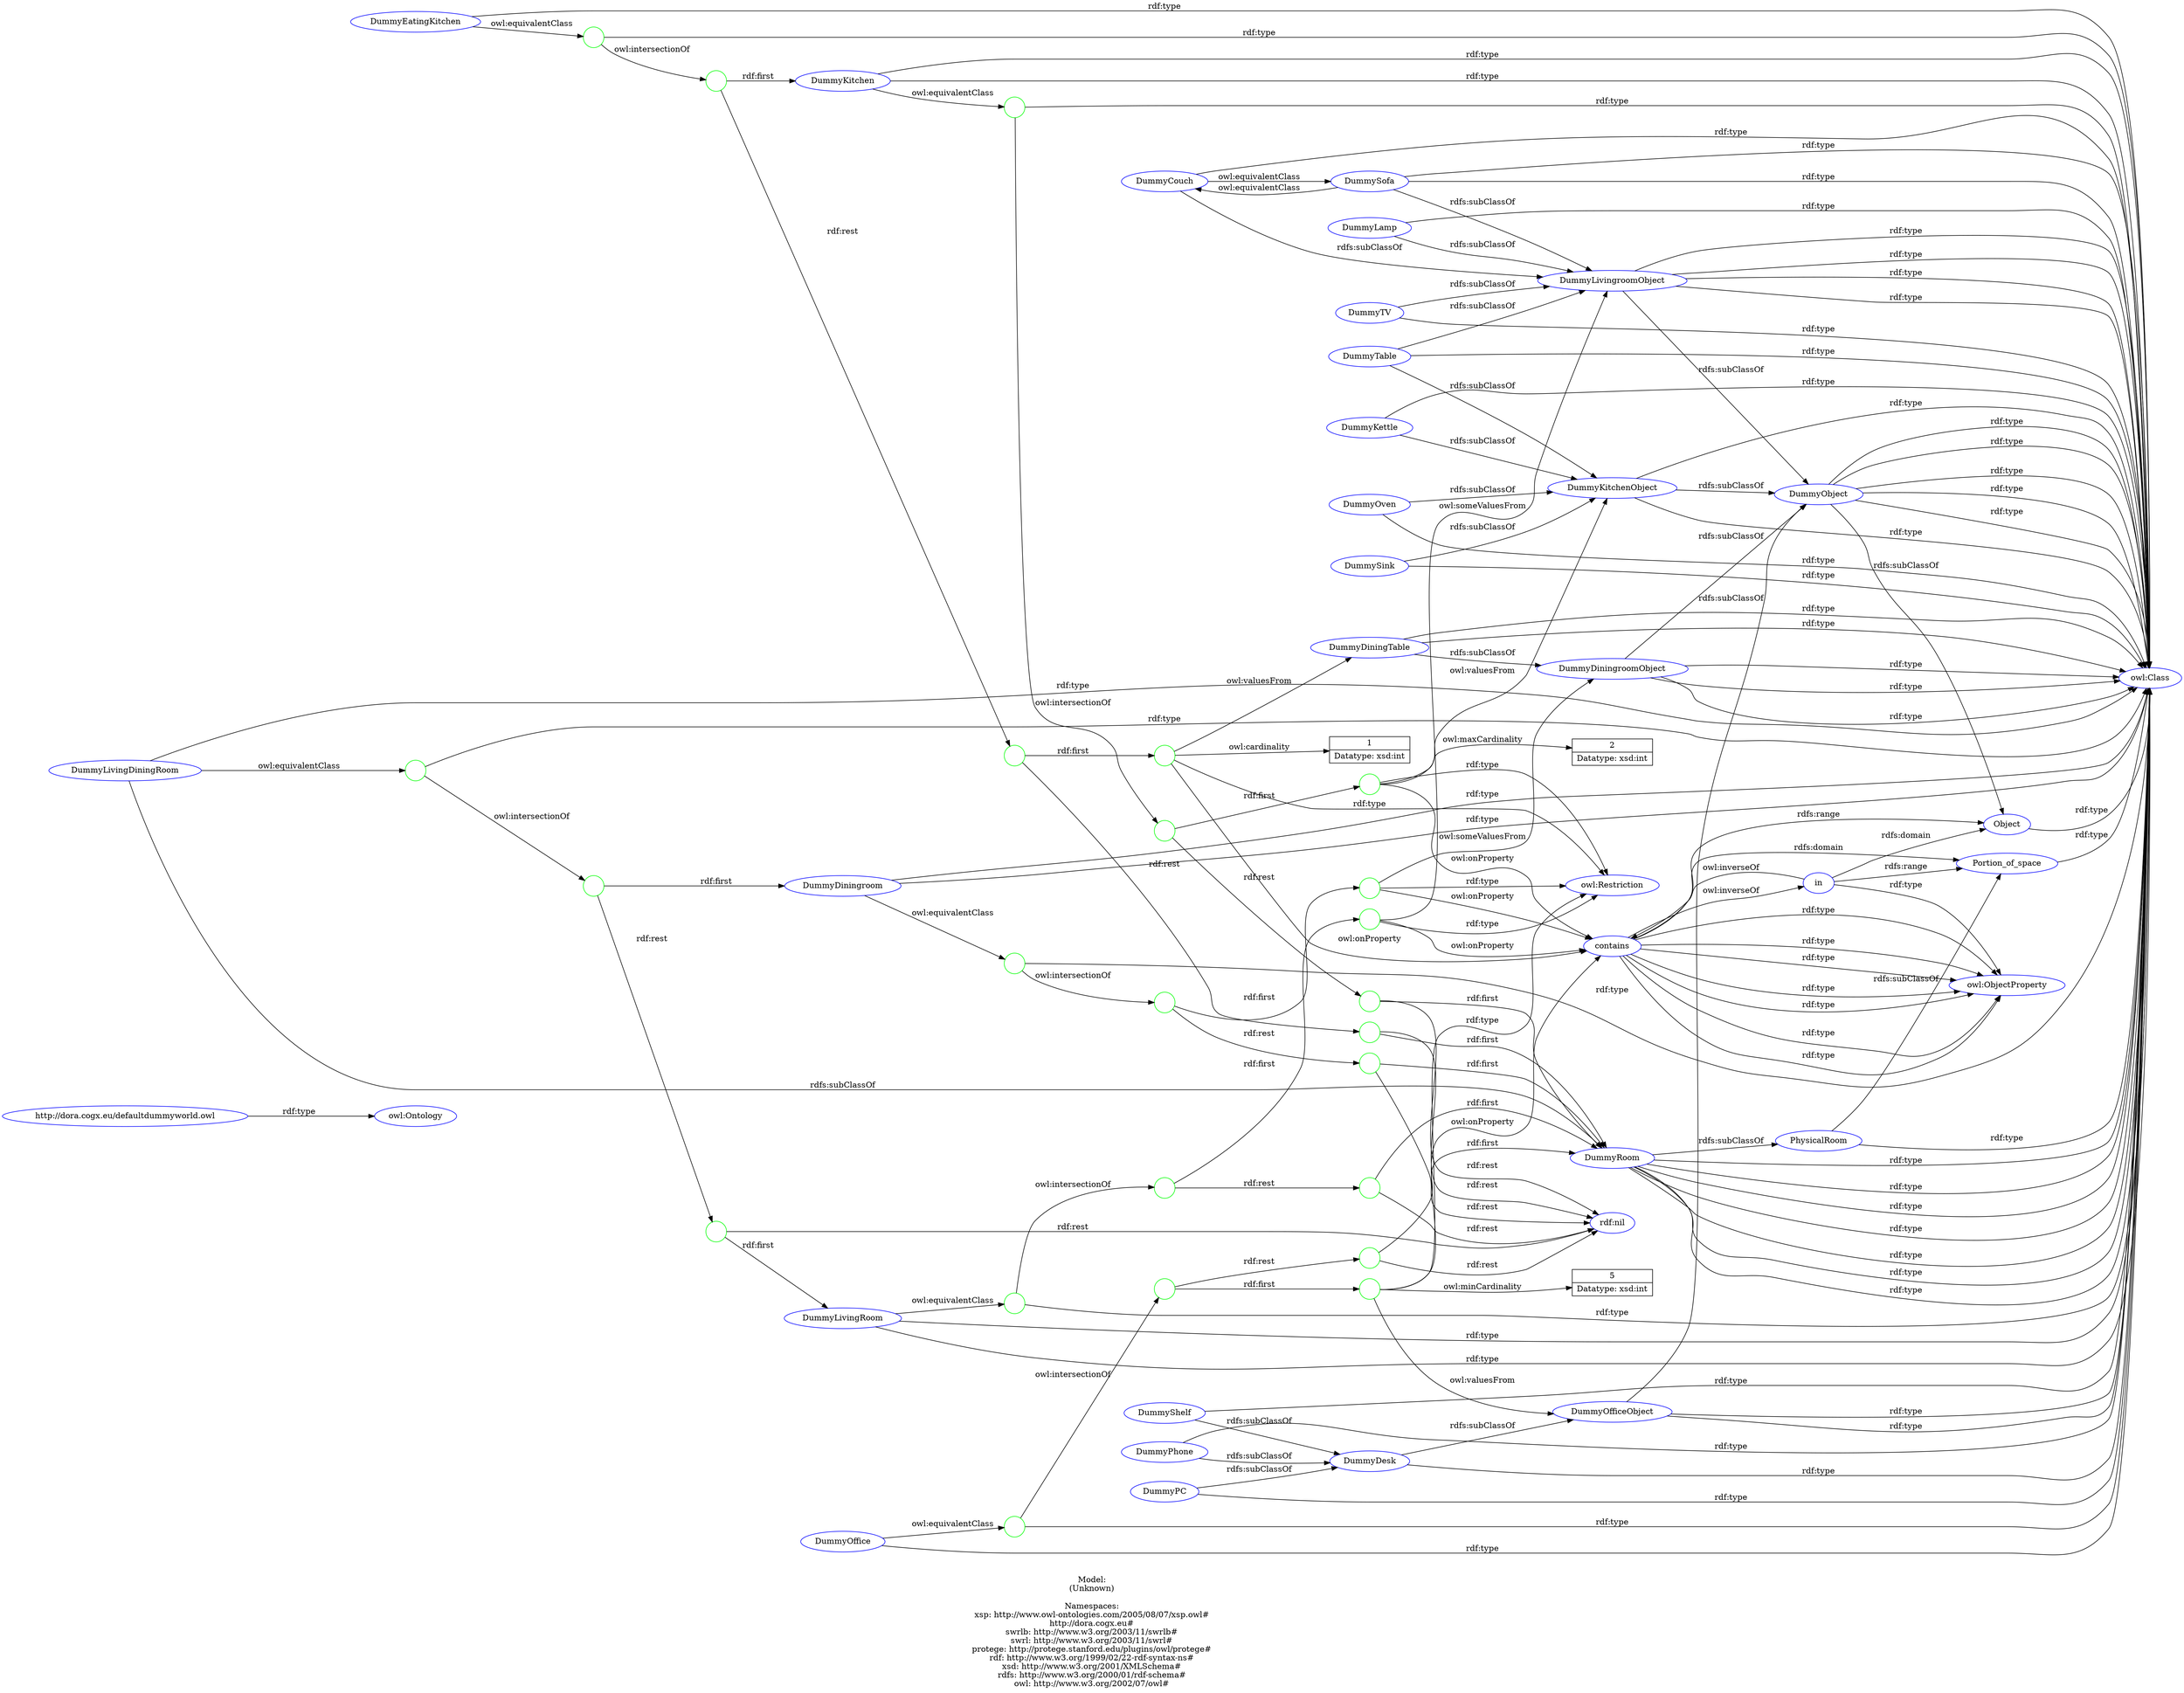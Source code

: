 digraph {
	rankdir=LR;
	charset="utf-8";

	"Rhttp://dora.cogx.eu/defaultdummyworld.owl" -> "Rowl:Ontology" [ label="rdf:type" ];
	"RDummyEatingKitchen" -> "Rowl:Class" [ label="rdf:type" ];
	"B_:genid1" -> "Rowl:Class" [ label="rdf:type" ];
	"B_:genid2" -> "RDummyKitchen" [ label="rdf:first" ];
	"RDummyKitchen" -> "Rowl:Class" [ label="rdf:type" ];
	"B_:genid4" -> "B_:genid3" [ label="rdf:first" ];
	"B_:genid2" -> "B_:genid4" [ label="rdf:rest" ];
	"B_:genid3" -> "Rowl:Restriction" [ label="rdf:type" ];
	"RDummyDiningTable" -> "Rowl:Class" [ label="rdf:type" ];
	"B_:genid3" -> "RDummyDiningTable" [ label="owl:valuesFrom" ];
	"B_:genid3" -> "L1|Datatype: xsd:int" [ label="owl:cardinality" ];
	"Rcontains" -> "Rowl:ObjectProperty" [ label="rdf:type" ];
	"B_:genid3" -> "Rcontains" [ label="owl:onProperty" ];
	"B_:genid5" -> "RDummyRoom" [ label="rdf:first" ];
	"B_:genid4" -> "B_:genid5" [ label="rdf:rest" ];
	"RDummyRoom" -> "Rowl:Class" [ label="rdf:type" ];
	"B_:genid5" -> "Rrdf:nil" [ label="rdf:rest" ];
	"B_:genid1" -> "B_:genid2" [ label="owl:intersectionOf" ];
	"RDummyEatingKitchen" -> "B_:genid1" [ label="owl:equivalentClass" ];
	"RDummyDesk" -> "Rowl:Class" [ label="rdf:type" ];
	"RDummyOfficeObject" -> "Rowl:Class" [ label="rdf:type" ];
	"RDummyDesk" -> "RDummyOfficeObject" [ label="rdfs:subClassOf" ];
	"RDummyShelf" -> "Rowl:Class" [ label="rdf:type" ];
	"RDummyShelf" -> "RDummyDesk" [ label="rdfs:subClassOf" ];
	"RDummyCouch" -> "Rowl:Class" [ label="rdf:type" ];
	"RDummySofa" -> "Rowl:Class" [ label="rdf:type" ];
	"RDummyCouch" -> "RDummySofa" [ label="owl:equivalentClass" ];
	"RDummyLivingroomObject" -> "Rowl:Class" [ label="rdf:type" ];
	"RDummyCouch" -> "RDummyLivingroomObject" [ label="rdfs:subClassOf" ];
	"RDummyLivingDiningRoom" -> "Rowl:Class" [ label="rdf:type" ];
	"RDummyRoom" -> "Rowl:Class" [ label="rdf:type" ];
	"RDummyLivingDiningRoom" -> "RDummyRoom" [ label="rdfs:subClassOf" ];
	"B_:genid6" -> "Rowl:Class" [ label="rdf:type" ];
	"B_:genid7" -> "RDummyDiningroom" [ label="rdf:first" ];
	"RDummyDiningroom" -> "Rowl:Class" [ label="rdf:type" ];
	"B_:genid8" -> "RDummyLivingRoom" [ label="rdf:first" ];
	"B_:genid7" -> "B_:genid8" [ label="rdf:rest" ];
	"RDummyLivingRoom" -> "Rowl:Class" [ label="rdf:type" ];
	"B_:genid8" -> "Rrdf:nil" [ label="rdf:rest" ];
	"B_:genid6" -> "B_:genid7" [ label="owl:intersectionOf" ];
	"RDummyLivingDiningRoom" -> "B_:genid6" [ label="owl:equivalentClass" ];
	"RPhysicalRoom" -> "Rowl:Class" [ label="rdf:type" ];
	"RPortion_of_space" -> "Rowl:Class" [ label="rdf:type" ];
	"RPhysicalRoom" -> "RPortion_of_space" [ label="rdfs:subClassOf" ];
	"RDummyKettle" -> "Rowl:Class" [ label="rdf:type" ];
	"RDummyKitchenObject" -> "Rowl:Class" [ label="rdf:type" ];
	"RDummyKettle" -> "RDummyKitchenObject" [ label="rdfs:subClassOf" ];
	"RDummyPhone" -> "Rowl:Class" [ label="rdf:type" ];
	"RDummyPhone" -> "RDummyDesk" [ label="rdfs:subClassOf" ];
	"RDummyDiningroom" -> "Rowl:Class" [ label="rdf:type" ];
	"B_:genid9" -> "Rowl:Class" [ label="rdf:type" ];
	"B_:genid11" -> "B_:genid10" [ label="rdf:first" ];
	"B_:genid10" -> "Rowl:Restriction" [ label="rdf:type" ];
	"RDummyDiningroomObject" -> "Rowl:Class" [ label="rdf:type" ];
	"B_:genid10" -> "RDummyDiningroomObject" [ label="owl:someValuesFrom" ];
	"Rcontains" -> "Rowl:ObjectProperty" [ label="rdf:type" ];
	"B_:genid10" -> "Rcontains" [ label="owl:onProperty" ];
	"B_:genid12" -> "RDummyRoom" [ label="rdf:first" ];
	"B_:genid11" -> "B_:genid12" [ label="rdf:rest" ];
	"RDummyRoom" -> "Rowl:Class" [ label="rdf:type" ];
	"B_:genid12" -> "Rrdf:nil" [ label="rdf:rest" ];
	"B_:genid9" -> "B_:genid11" [ label="owl:intersectionOf" ];
	"RDummyDiningroom" -> "B_:genid9" [ label="owl:equivalentClass" ];
	"RDummyDiningTable" -> "Rowl:Class" [ label="rdf:type" ];
	"RDummyDiningroomObject" -> "Rowl:Class" [ label="rdf:type" ];
	"RDummyDiningTable" -> "RDummyDiningroomObject" [ label="rdfs:subClassOf" ];
	"RDummyOfficeObject" -> "Rowl:Class" [ label="rdf:type" ];
	"RDummyObject" -> "Rowl:Class" [ label="rdf:type" ];
	"RDummyOfficeObject" -> "RDummyObject" [ label="rdfs:subClassOf" ];
	"RDummyKitchenObject" -> "Rowl:Class" [ label="rdf:type" ];
	"RDummyObject" -> "Rowl:Class" [ label="rdf:type" ];
	"RDummyKitchenObject" -> "RDummyObject" [ label="rdfs:subClassOf" ];
	"RDummySofa" -> "Rowl:Class" [ label="rdf:type" ];
	"RDummyLivingroomObject" -> "Rowl:Class" [ label="rdf:type" ];
	"RDummySofa" -> "RDummyLivingroomObject" [ label="rdfs:subClassOf" ];
	"RDummySofa" -> "RDummyCouch" [ label="owl:equivalentClass" ];
	"RDummySink" -> "Rowl:Class" [ label="rdf:type" ];
	"RDummySink" -> "RDummyKitchenObject" [ label="rdfs:subClassOf" ];
	"RDummyLivingRoom" -> "Rowl:Class" [ label="rdf:type" ];
	"B_:genid13" -> "Rowl:Class" [ label="rdf:type" ];
	"B_:genid15" -> "B_:genid14" [ label="rdf:first" ];
	"B_:genid14" -> "Rowl:Restriction" [ label="rdf:type" ];
	"Rcontains" -> "Rowl:ObjectProperty" [ label="rdf:type" ];
	"B_:genid14" -> "Rcontains" [ label="owl:onProperty" ];
	"RDummyLivingroomObject" -> "Rowl:Class" [ label="rdf:type" ];
	"B_:genid14" -> "RDummyLivingroomObject" [ label="owl:someValuesFrom" ];
	"B_:genid16" -> "RDummyRoom" [ label="rdf:first" ];
	"B_:genid15" -> "B_:genid16" [ label="rdf:rest" ];
	"RDummyRoom" -> "Rowl:Class" [ label="rdf:type" ];
	"B_:genid16" -> "Rrdf:nil" [ label="rdf:rest" ];
	"B_:genid13" -> "B_:genid15" [ label="owl:intersectionOf" ];
	"RDummyLivingRoom" -> "B_:genid13" [ label="owl:equivalentClass" ];
	"RDummyDiningroomObject" -> "Rowl:Class" [ label="rdf:type" ];
	"RDummyObject" -> "Rowl:Class" [ label="rdf:type" ];
	"RDummyDiningroomObject" -> "RDummyObject" [ label="rdfs:subClassOf" ];
	"RDummyLivingroomObject" -> "Rowl:Class" [ label="rdf:type" ];
	"RDummyObject" -> "Rowl:Class" [ label="rdf:type" ];
	"RDummyLivingroomObject" -> "RDummyObject" [ label="rdfs:subClassOf" ];
	"RDummyOffice" -> "Rowl:Class" [ label="rdf:type" ];
	"B_:genid17" -> "Rowl:Class" [ label="rdf:type" ];
	"B_:genid19" -> "B_:genid18" [ label="rdf:first" ];
	"B_:genid18" -> "Rowl:Restriction" [ label="rdf:type" ];
	"B_:genid18" -> "L5|Datatype: xsd:int" [ label="owl:minCardinality" ];
	"B_:genid18" -> "RDummyOfficeObject" [ label="owl:valuesFrom" ];
	"Rcontains" -> "Rowl:ObjectProperty" [ label="rdf:type" ];
	"B_:genid18" -> "Rcontains" [ label="owl:onProperty" ];
	"B_:genid20" -> "RDummyRoom" [ label="rdf:first" ];
	"B_:genid19" -> "B_:genid20" [ label="rdf:rest" ];
	"RDummyRoom" -> "Rowl:Class" [ label="rdf:type" ];
	"B_:genid20" -> "Rrdf:nil" [ label="rdf:rest" ];
	"B_:genid17" -> "B_:genid19" [ label="owl:intersectionOf" ];
	"RDummyOffice" -> "B_:genid17" [ label="owl:equivalentClass" ];
	"RObject" -> "Rowl:Class" [ label="rdf:type" ];
	"RDummyLamp" -> "Rowl:Class" [ label="rdf:type" ];
	"RDummyLamp" -> "RDummyLivingroomObject" [ label="rdfs:subClassOf" ];
	"RDummyRoom" -> "Rowl:Class" [ label="rdf:type" ];
	"RDummyRoom" -> "RPhysicalRoom" [ label="rdfs:subClassOf" ];
	"RDummyTable" -> "Rowl:Class" [ label="rdf:type" ];
	"RDummyTable" -> "RDummyKitchenObject" [ label="rdfs:subClassOf" ];
	"RDummyTable" -> "RDummyLivingroomObject" [ label="rdfs:subClassOf" ];
	"RDummyOven" -> "Rowl:Class" [ label="rdf:type" ];
	"RDummyOven" -> "RDummyKitchenObject" [ label="rdfs:subClassOf" ];
	"RDummyObject" -> "Rowl:Class" [ label="rdf:type" ];
	"RDummyObject" -> "RObject" [ label="rdfs:subClassOf" ];
	"RDummyKitchen" -> "Rowl:Class" [ label="rdf:type" ];
	"B_:genid21" -> "Rowl:Class" [ label="rdf:type" ];
	"B_:genid23" -> "B_:genid22" [ label="rdf:first" ];
	"B_:genid22" -> "Rowl:Restriction" [ label="rdf:type" ];
	"B_:genid22" -> "L2|Datatype: xsd:int" [ label="owl:maxCardinality" ];
	"Rcontains" -> "Rowl:ObjectProperty" [ label="rdf:type" ];
	"B_:genid22" -> "Rcontains" [ label="owl:onProperty" ];
	"B_:genid22" -> "RDummyKitchenObject" [ label="owl:valuesFrom" ];
	"B_:genid24" -> "RDummyRoom" [ label="rdf:first" ];
	"B_:genid23" -> "B_:genid24" [ label="rdf:rest" ];
	"RDummyRoom" -> "Rowl:Class" [ label="rdf:type" ];
	"B_:genid24" -> "Rrdf:nil" [ label="rdf:rest" ];
	"B_:genid21" -> "B_:genid23" [ label="owl:intersectionOf" ];
	"RDummyKitchen" -> "B_:genid21" [ label="owl:equivalentClass" ];
	"RDummyTV" -> "Rowl:Class" [ label="rdf:type" ];
	"RDummyTV" -> "RDummyLivingroomObject" [ label="rdfs:subClassOf" ];
	"RDummyPC" -> "Rowl:Class" [ label="rdf:type" ];
	"RDummyPC" -> "RDummyDesk" [ label="rdfs:subClassOf" ];
	"Rin" -> "Rowl:ObjectProperty" [ label="rdf:type" ];
	"Rin" -> "RObject" [ label="rdfs:domain" ];
	"Rin" -> "RPortion_of_space" [ label="rdfs:range" ];
	"Rcontains" -> "Rowl:ObjectProperty" [ label="rdf:type" ];
	"Rin" -> "Rcontains" [ label="owl:inverseOf" ];
	"Rcontains" -> "Rowl:ObjectProperty" [ label="rdf:type" ];
	"Rcontains" -> "RPortion_of_space" [ label="rdfs:domain" ];
	"Rcontains" -> "RObject" [ label="rdfs:range" ];
	"Rcontains" -> "Rin" [ label="owl:inverseOf" ];

	// Resources
	"Rhttp://dora.cogx.eu/defaultdummyworld.owl" [ label="http://dora.cogx.eu/defaultdummyworld.owl", shape=ellipse, color=blue ];
	"Rowl:Ontology" [ label="owl:Ontology", shape=ellipse, color=blue ];
	"RDummyEatingKitchen" [ label="DummyEatingKitchen", shape=ellipse, color=blue ];
	"Rowl:Class" [ label="owl:Class", shape=ellipse, color=blue ];
	"RDummyKitchen" [ label="DummyKitchen", shape=ellipse, color=blue ];
	"Rowl:Restriction" [ label="owl:Restriction", shape=ellipse, color=blue ];
	"RDummyDiningTable" [ label="DummyDiningTable", shape=ellipse, color=blue ];
	"Rcontains" [ label="contains", shape=ellipse, color=blue ];
	"Rowl:ObjectProperty" [ label="owl:ObjectProperty", shape=ellipse, color=blue ];
	"RDummyRoom" [ label="DummyRoom", shape=ellipse, color=blue ];
	"Rrdf:nil" [ label="rdf:nil", shape=ellipse, color=blue ];
	"RDummyDesk" [ label="DummyDesk", shape=ellipse, color=blue ];
	"RDummyOfficeObject" [ label="DummyOfficeObject", shape=ellipse, color=blue ];
	"RDummyShelf" [ label="DummyShelf", shape=ellipse, color=blue ];
	"RDummyCouch" [ label="DummyCouch", shape=ellipse, color=blue ];
	"RDummySofa" [ label="DummySofa", shape=ellipse, color=blue ];
	"RDummyLivingroomObject" [ label="DummyLivingroomObject", shape=ellipse, color=blue ];
	"RDummyLivingDiningRoom" [ label="DummyLivingDiningRoom", shape=ellipse, color=blue ];
	"RDummyDiningroom" [ label="DummyDiningroom", shape=ellipse, color=blue ];
	"RDummyLivingRoom" [ label="DummyLivingRoom", shape=ellipse, color=blue ];
	"RPhysicalRoom" [ label="PhysicalRoom", shape=ellipse, color=blue ];
	"RPortion_of_space" [ label="Portion_of_space", shape=ellipse, color=blue ];
	"RDummyKettle" [ label="DummyKettle", shape=ellipse, color=blue ];
	"RDummyKitchenObject" [ label="DummyKitchenObject", shape=ellipse, color=blue ];
	"RDummyPhone" [ label="DummyPhone", shape=ellipse, color=blue ];
	"RDummyDiningroomObject" [ label="DummyDiningroomObject", shape=ellipse, color=blue ];
	"RDummyObject" [ label="DummyObject", shape=ellipse, color=blue ];
	"RDummySink" [ label="DummySink", shape=ellipse, color=blue ];
	"RDummyOffice" [ label="DummyOffice", shape=ellipse, color=blue ];
	"RObject" [ label="Object", shape=ellipse, color=blue ];
	"RDummyLamp" [ label="DummyLamp", shape=ellipse, color=blue ];
	"RDummyTable" [ label="DummyTable", shape=ellipse, color=blue ];
	"RDummyOven" [ label="DummyOven", shape=ellipse, color=blue ];
	"RDummyTV" [ label="DummyTV", shape=ellipse, color=blue ];
	"RDummyPC" [ label="DummyPC", shape=ellipse, color=blue ];
	"Rin" [ label="in", shape=ellipse, color=blue ];

	// Anonymous nodes
	"B_:genid1" [ label="", shape=circle, color=green ];
	"B_:genid2" [ label="", shape=circle, color=green ];
	"B_:genid4" [ label="", shape=circle, color=green ];
	"B_:genid3" [ label="", shape=circle, color=green ];
	"B_:genid5" [ label="", shape=circle, color=green ];
	"B_:genid6" [ label="", shape=circle, color=green ];
	"B_:genid7" [ label="", shape=circle, color=green ];
	"B_:genid8" [ label="", shape=circle, color=green ];
	"B_:genid9" [ label="", shape=circle, color=green ];
	"B_:genid11" [ label="", shape=circle, color=green ];
	"B_:genid10" [ label="", shape=circle, color=green ];
	"B_:genid12" [ label="", shape=circle, color=green ];
	"B_:genid13" [ label="", shape=circle, color=green ];
	"B_:genid15" [ label="", shape=circle, color=green ];
	"B_:genid14" [ label="", shape=circle, color=green ];
	"B_:genid16" [ label="", shape=circle, color=green ];
	"B_:genid17" [ label="", shape=circle, color=green ];
	"B_:genid19" [ label="", shape=circle, color=green ];
	"B_:genid18" [ label="", shape=circle, color=green ];
	"B_:genid20" [ label="", shape=circle, color=green ];
	"B_:genid21" [ label="", shape=circle, color=green ];
	"B_:genid23" [ label="", shape=circle, color=green ];
	"B_:genid22" [ label="", shape=circle, color=green ];
	"B_:genid24" [ label="", shape=circle, color=green ];

	// Literals
	"L1|Datatype: xsd:int" [ label="1|Datatype: xsd:int", shape=record ];
	"L5|Datatype: xsd:int" [ label="5|Datatype: xsd:int", shape=record ];
	"L2|Datatype: xsd:int" [ label="2|Datatype: xsd:int", shape=record ];

	label="\n\nModel:\n(Unknown)\n\nNamespaces:\nxsp: http://www.owl-ontologies.com/2005/08/07/xsp.owl#\nhttp://dora.cogx.eu#\nswrlb: http://www.w3.org/2003/11/swrlb#\nswrl: http://www.w3.org/2003/11/swrl#\nprotege: http://protege.stanford.edu/plugins/owl/protege#\nrdf: http://www.w3.org/1999/02/22-rdf-syntax-ns#\nxsd: http://www.w3.org/2001/XMLSchema#\nrdfs: http://www.w3.org/2000/01/rdf-schema#\nowl: http://www.w3.org/2002/07/owl#\n";
}
